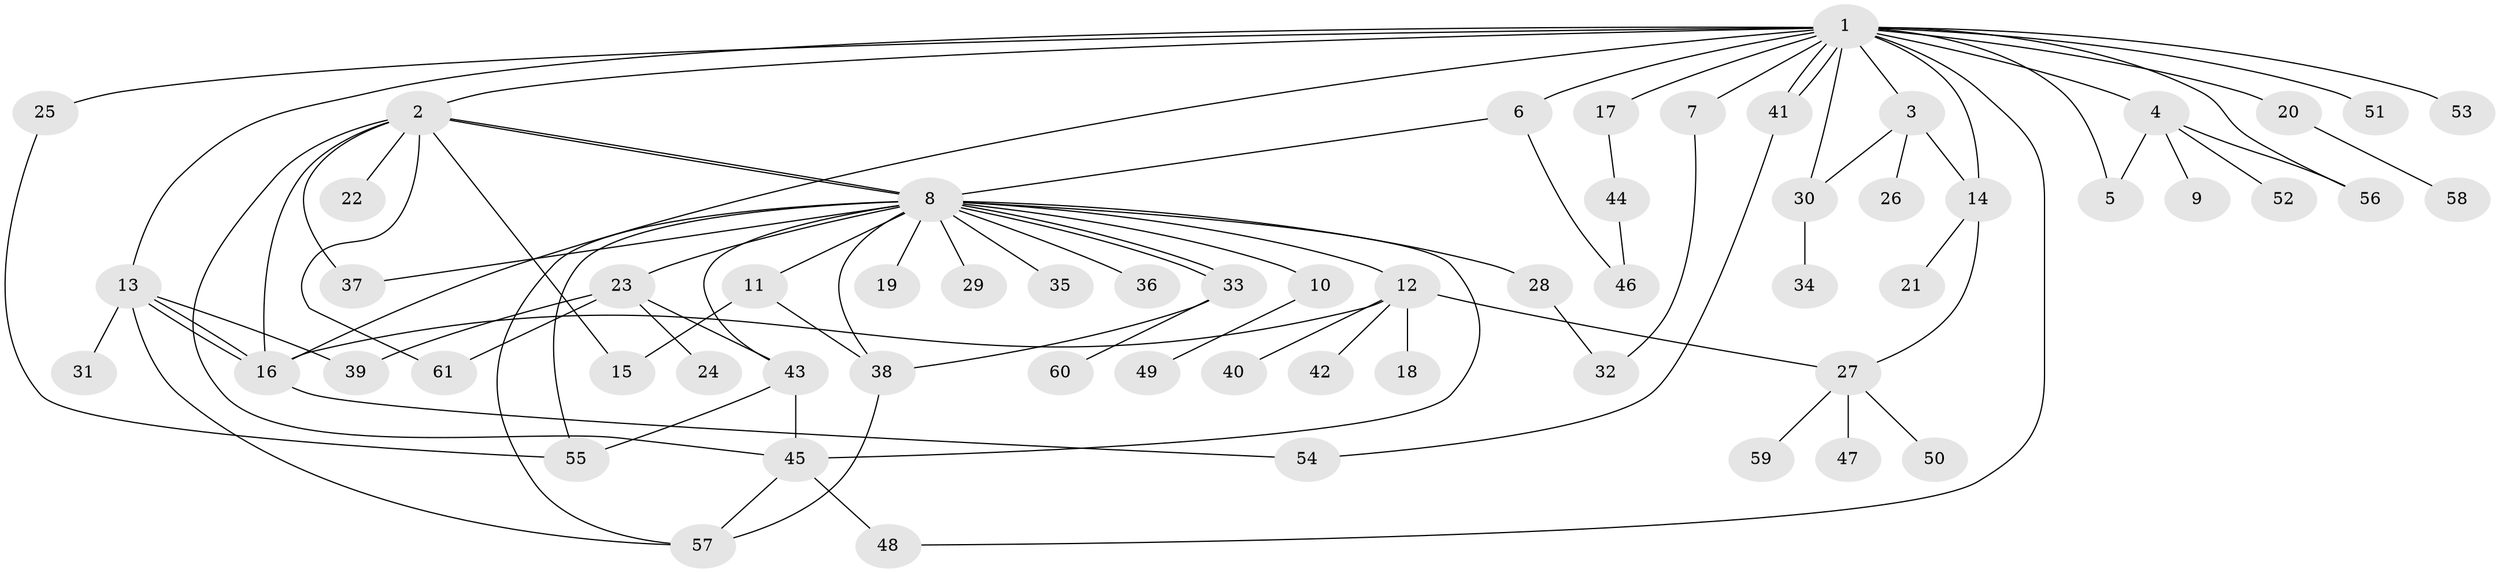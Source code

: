 // Generated by graph-tools (version 1.1) at 2025/01/03/09/25 03:01:47]
// undirected, 61 vertices, 91 edges
graph export_dot {
graph [start="1"]
  node [color=gray90,style=filled];
  1;
  2;
  3;
  4;
  5;
  6;
  7;
  8;
  9;
  10;
  11;
  12;
  13;
  14;
  15;
  16;
  17;
  18;
  19;
  20;
  21;
  22;
  23;
  24;
  25;
  26;
  27;
  28;
  29;
  30;
  31;
  32;
  33;
  34;
  35;
  36;
  37;
  38;
  39;
  40;
  41;
  42;
  43;
  44;
  45;
  46;
  47;
  48;
  49;
  50;
  51;
  52;
  53;
  54;
  55;
  56;
  57;
  58;
  59;
  60;
  61;
  1 -- 2;
  1 -- 3;
  1 -- 4;
  1 -- 5;
  1 -- 6;
  1 -- 7;
  1 -- 13;
  1 -- 14;
  1 -- 16;
  1 -- 17;
  1 -- 20;
  1 -- 25;
  1 -- 30;
  1 -- 41;
  1 -- 41;
  1 -- 48;
  1 -- 51;
  1 -- 53;
  1 -- 56;
  2 -- 8;
  2 -- 8;
  2 -- 15;
  2 -- 16;
  2 -- 22;
  2 -- 37;
  2 -- 45;
  2 -- 61;
  3 -- 14;
  3 -- 26;
  3 -- 30;
  4 -- 5;
  4 -- 9;
  4 -- 52;
  4 -- 56;
  6 -- 8;
  6 -- 46;
  7 -- 32;
  8 -- 10;
  8 -- 11;
  8 -- 12;
  8 -- 19;
  8 -- 23;
  8 -- 28;
  8 -- 29;
  8 -- 33;
  8 -- 33;
  8 -- 35;
  8 -- 36;
  8 -- 37;
  8 -- 38;
  8 -- 43;
  8 -- 45;
  8 -- 55;
  8 -- 57;
  10 -- 49;
  11 -- 15;
  11 -- 38;
  12 -- 16;
  12 -- 18;
  12 -- 27;
  12 -- 40;
  12 -- 42;
  13 -- 16;
  13 -- 16;
  13 -- 31;
  13 -- 39;
  13 -- 57;
  14 -- 21;
  14 -- 27;
  16 -- 54;
  17 -- 44;
  20 -- 58;
  23 -- 24;
  23 -- 39;
  23 -- 43;
  23 -- 61;
  25 -- 55;
  27 -- 47;
  27 -- 50;
  27 -- 59;
  28 -- 32;
  30 -- 34;
  33 -- 38;
  33 -- 60;
  38 -- 57;
  41 -- 54;
  43 -- 45;
  43 -- 55;
  44 -- 46;
  45 -- 48;
  45 -- 57;
}
